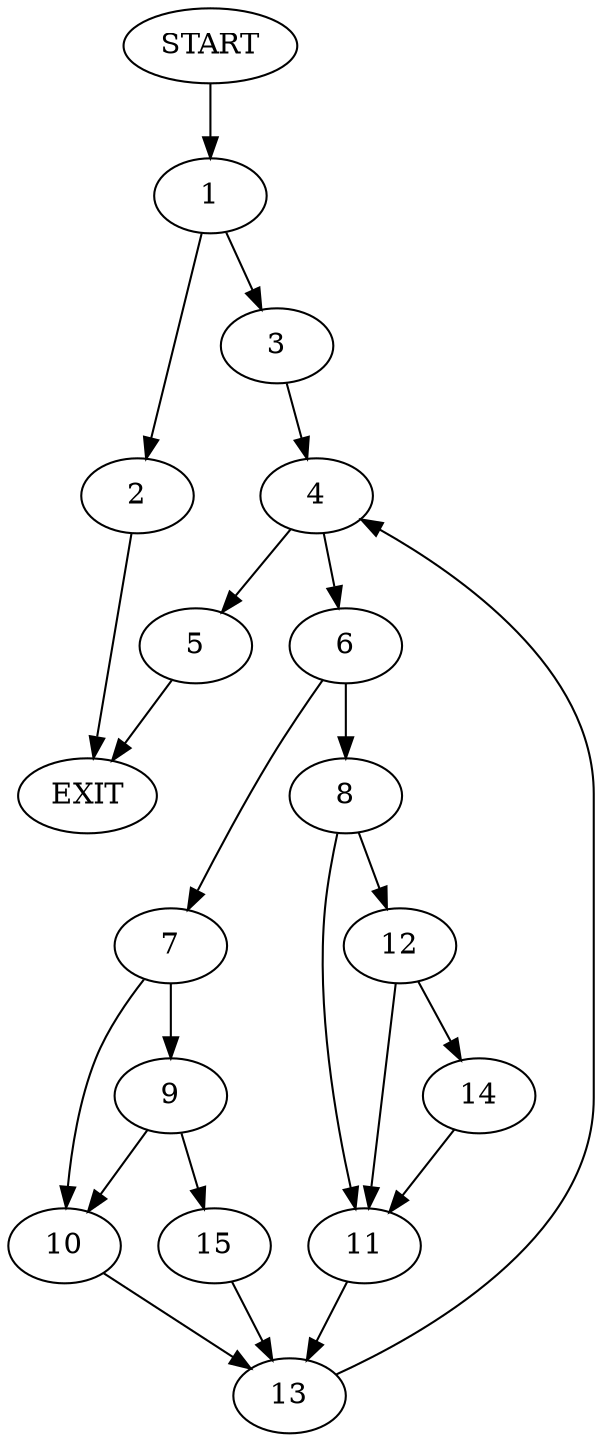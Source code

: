 digraph {
0 [label="START"]
16 [label="EXIT"]
0 -> 1
1 -> 2
1 -> 3
2 -> 16
3 -> 4
4 -> 5
4 -> 6
6 -> 7
6 -> 8
5 -> 16
7 -> 9
7 -> 10
8 -> 11
8 -> 12
11 -> 13
12 -> 11
12 -> 14
14 -> 11
13 -> 4
10 -> 13
9 -> 15
9 -> 10
15 -> 13
}
